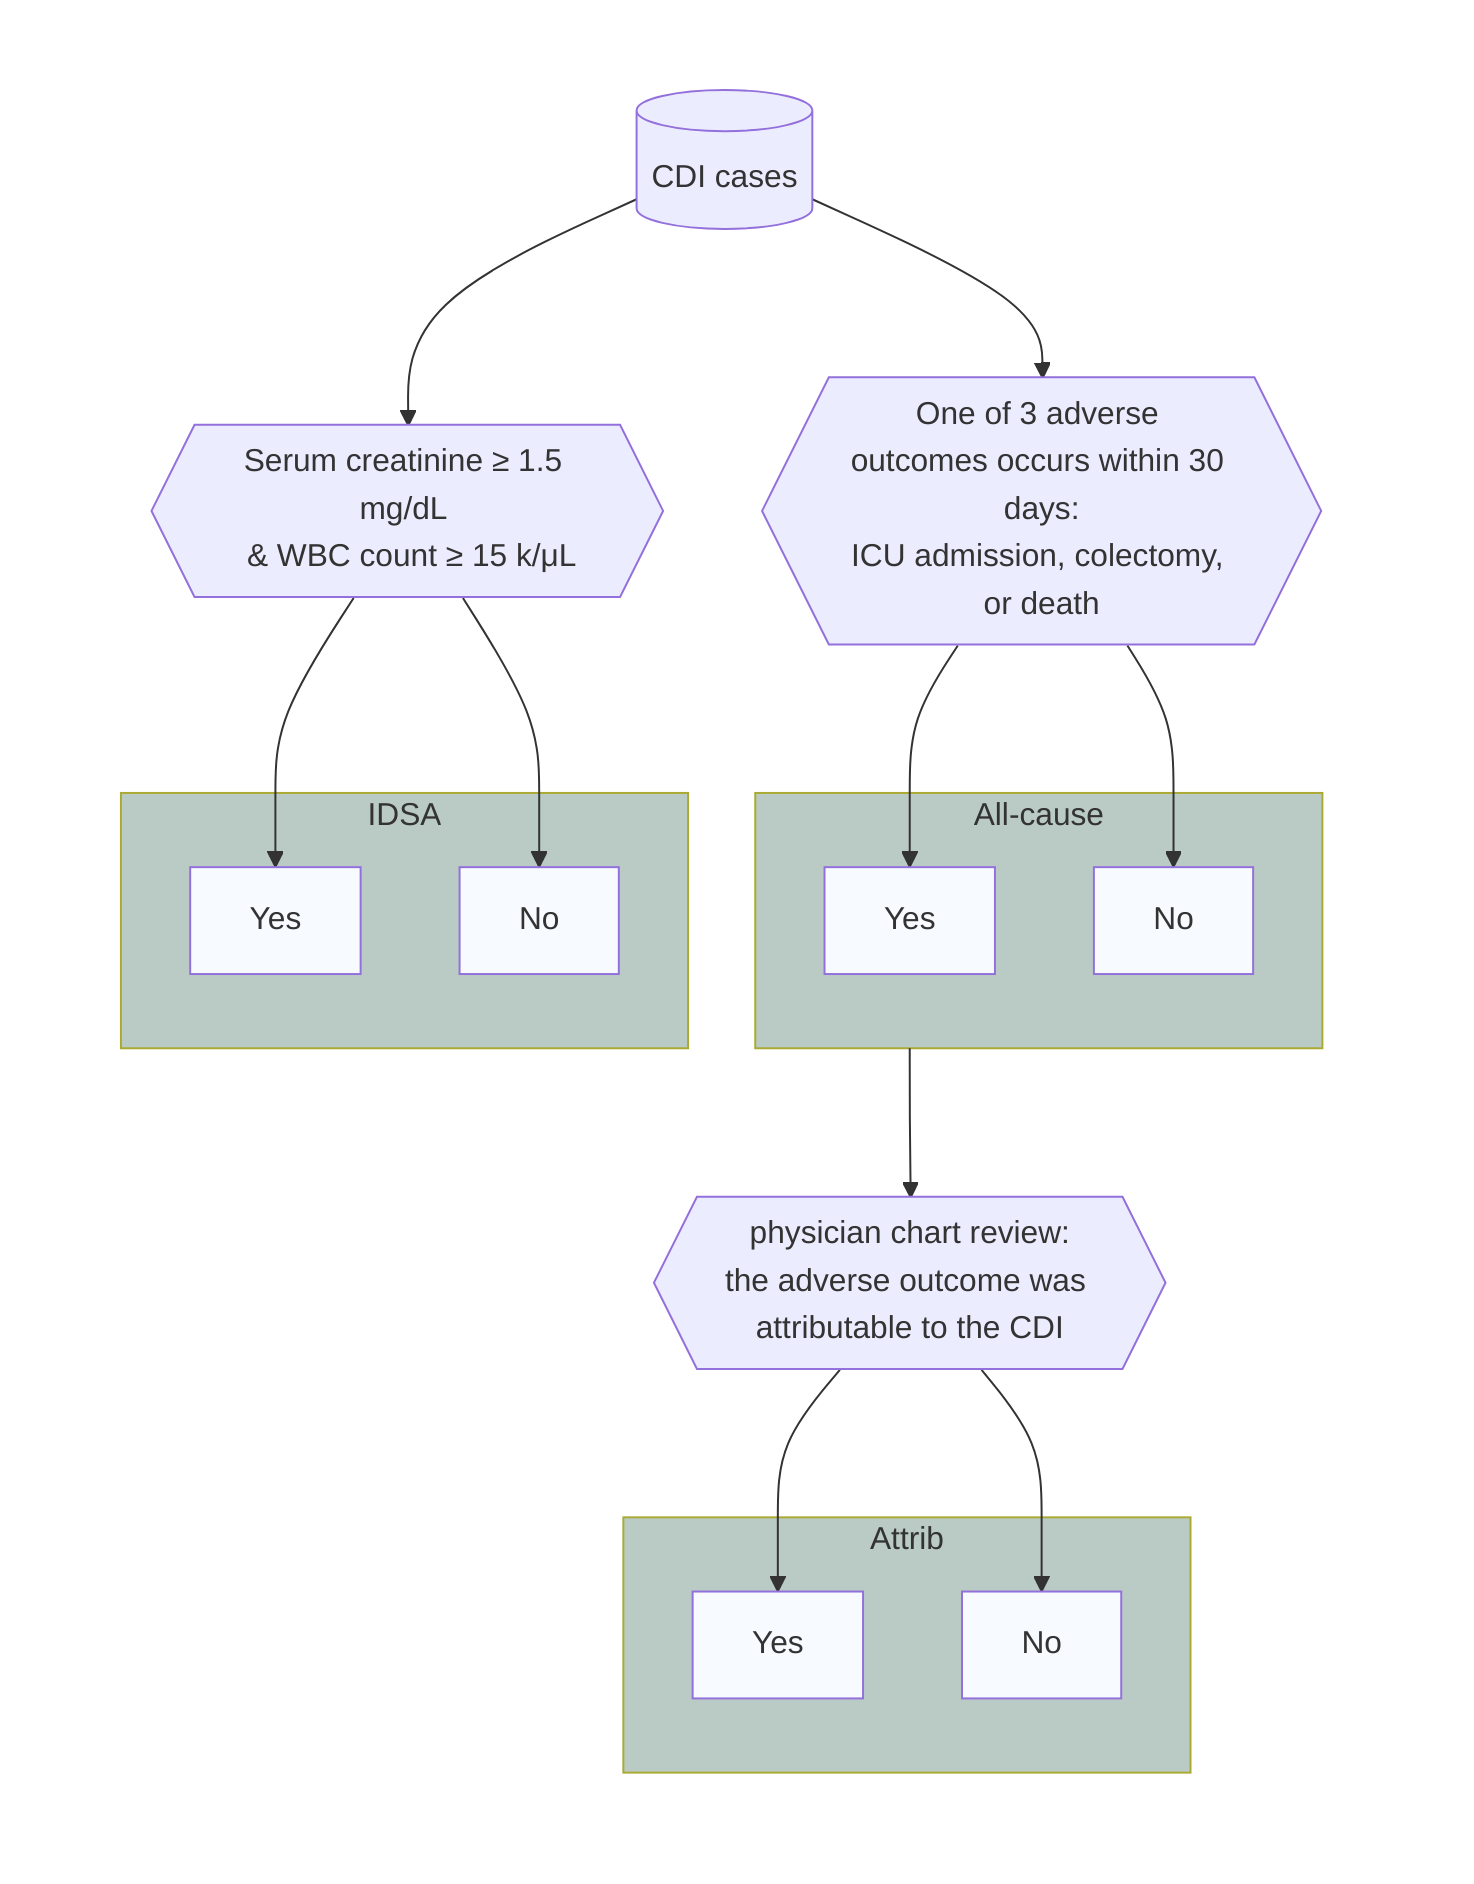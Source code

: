 flowchart TB
    classDef outcome fill:#F7FBFF
    subgraph invis1
        direction TB

        cases[(CDI cases)]

        idsa_lab{{"Serum creatinine ≥ 1.5 mg/dL \n & WBC count ≥ 15 k/μL"}}
        idsa_lab --> yes_idsa
        idsa_lab --> no_idsa
        subgraph IDSA
            yes_idsa[Yes]:::outcome
            no_idsa[No]:::outcome
        end

        unattrib{{One of 3 adverse outcomes occurs within 30 days:\nICU admission, colectomy, or death}}
        unattrib --> yes_un
        unattrib --> no_un
        subgraph All-cause
            yes_un[Yes]:::outcome
            no_un[No]:::outcome
        end
        All-cause --> chart

        chart{{physician chart review:\nthe adverse outcome was attributable to the CDI}}
        chart --> yes_at
        chart --> no_at
        subgraph attrib[Attrib]
            direction TB
            yes_at[Yes]:::outcome
            no_at[No]:::outcome
        end

        cases --> unattrib
        cases --> idsa_lab
    end
    style IDSA fill:#bacbc6
    style attrib fill:#bacbc6
    style All-cause fill:#bacbc6
    style invis1 fill:#FFFFFF,stroke:#FFFFFF,color:#FFFFFF